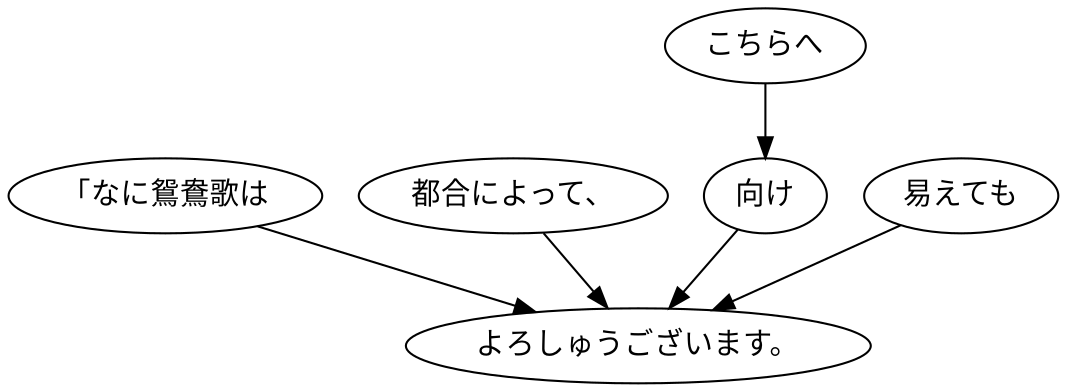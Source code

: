 digraph graph8440 {
	node0 [label="「なに鴛鴦歌は"];
	node1 [label="都合によって、"];
	node2 [label="こちらへ"];
	node3 [label="向け"];
	node4 [label="易えても"];
	node5 [label="よろしゅうございます。"];
	node0 -> node5;
	node1 -> node5;
	node2 -> node3;
	node3 -> node5;
	node4 -> node5;
}
